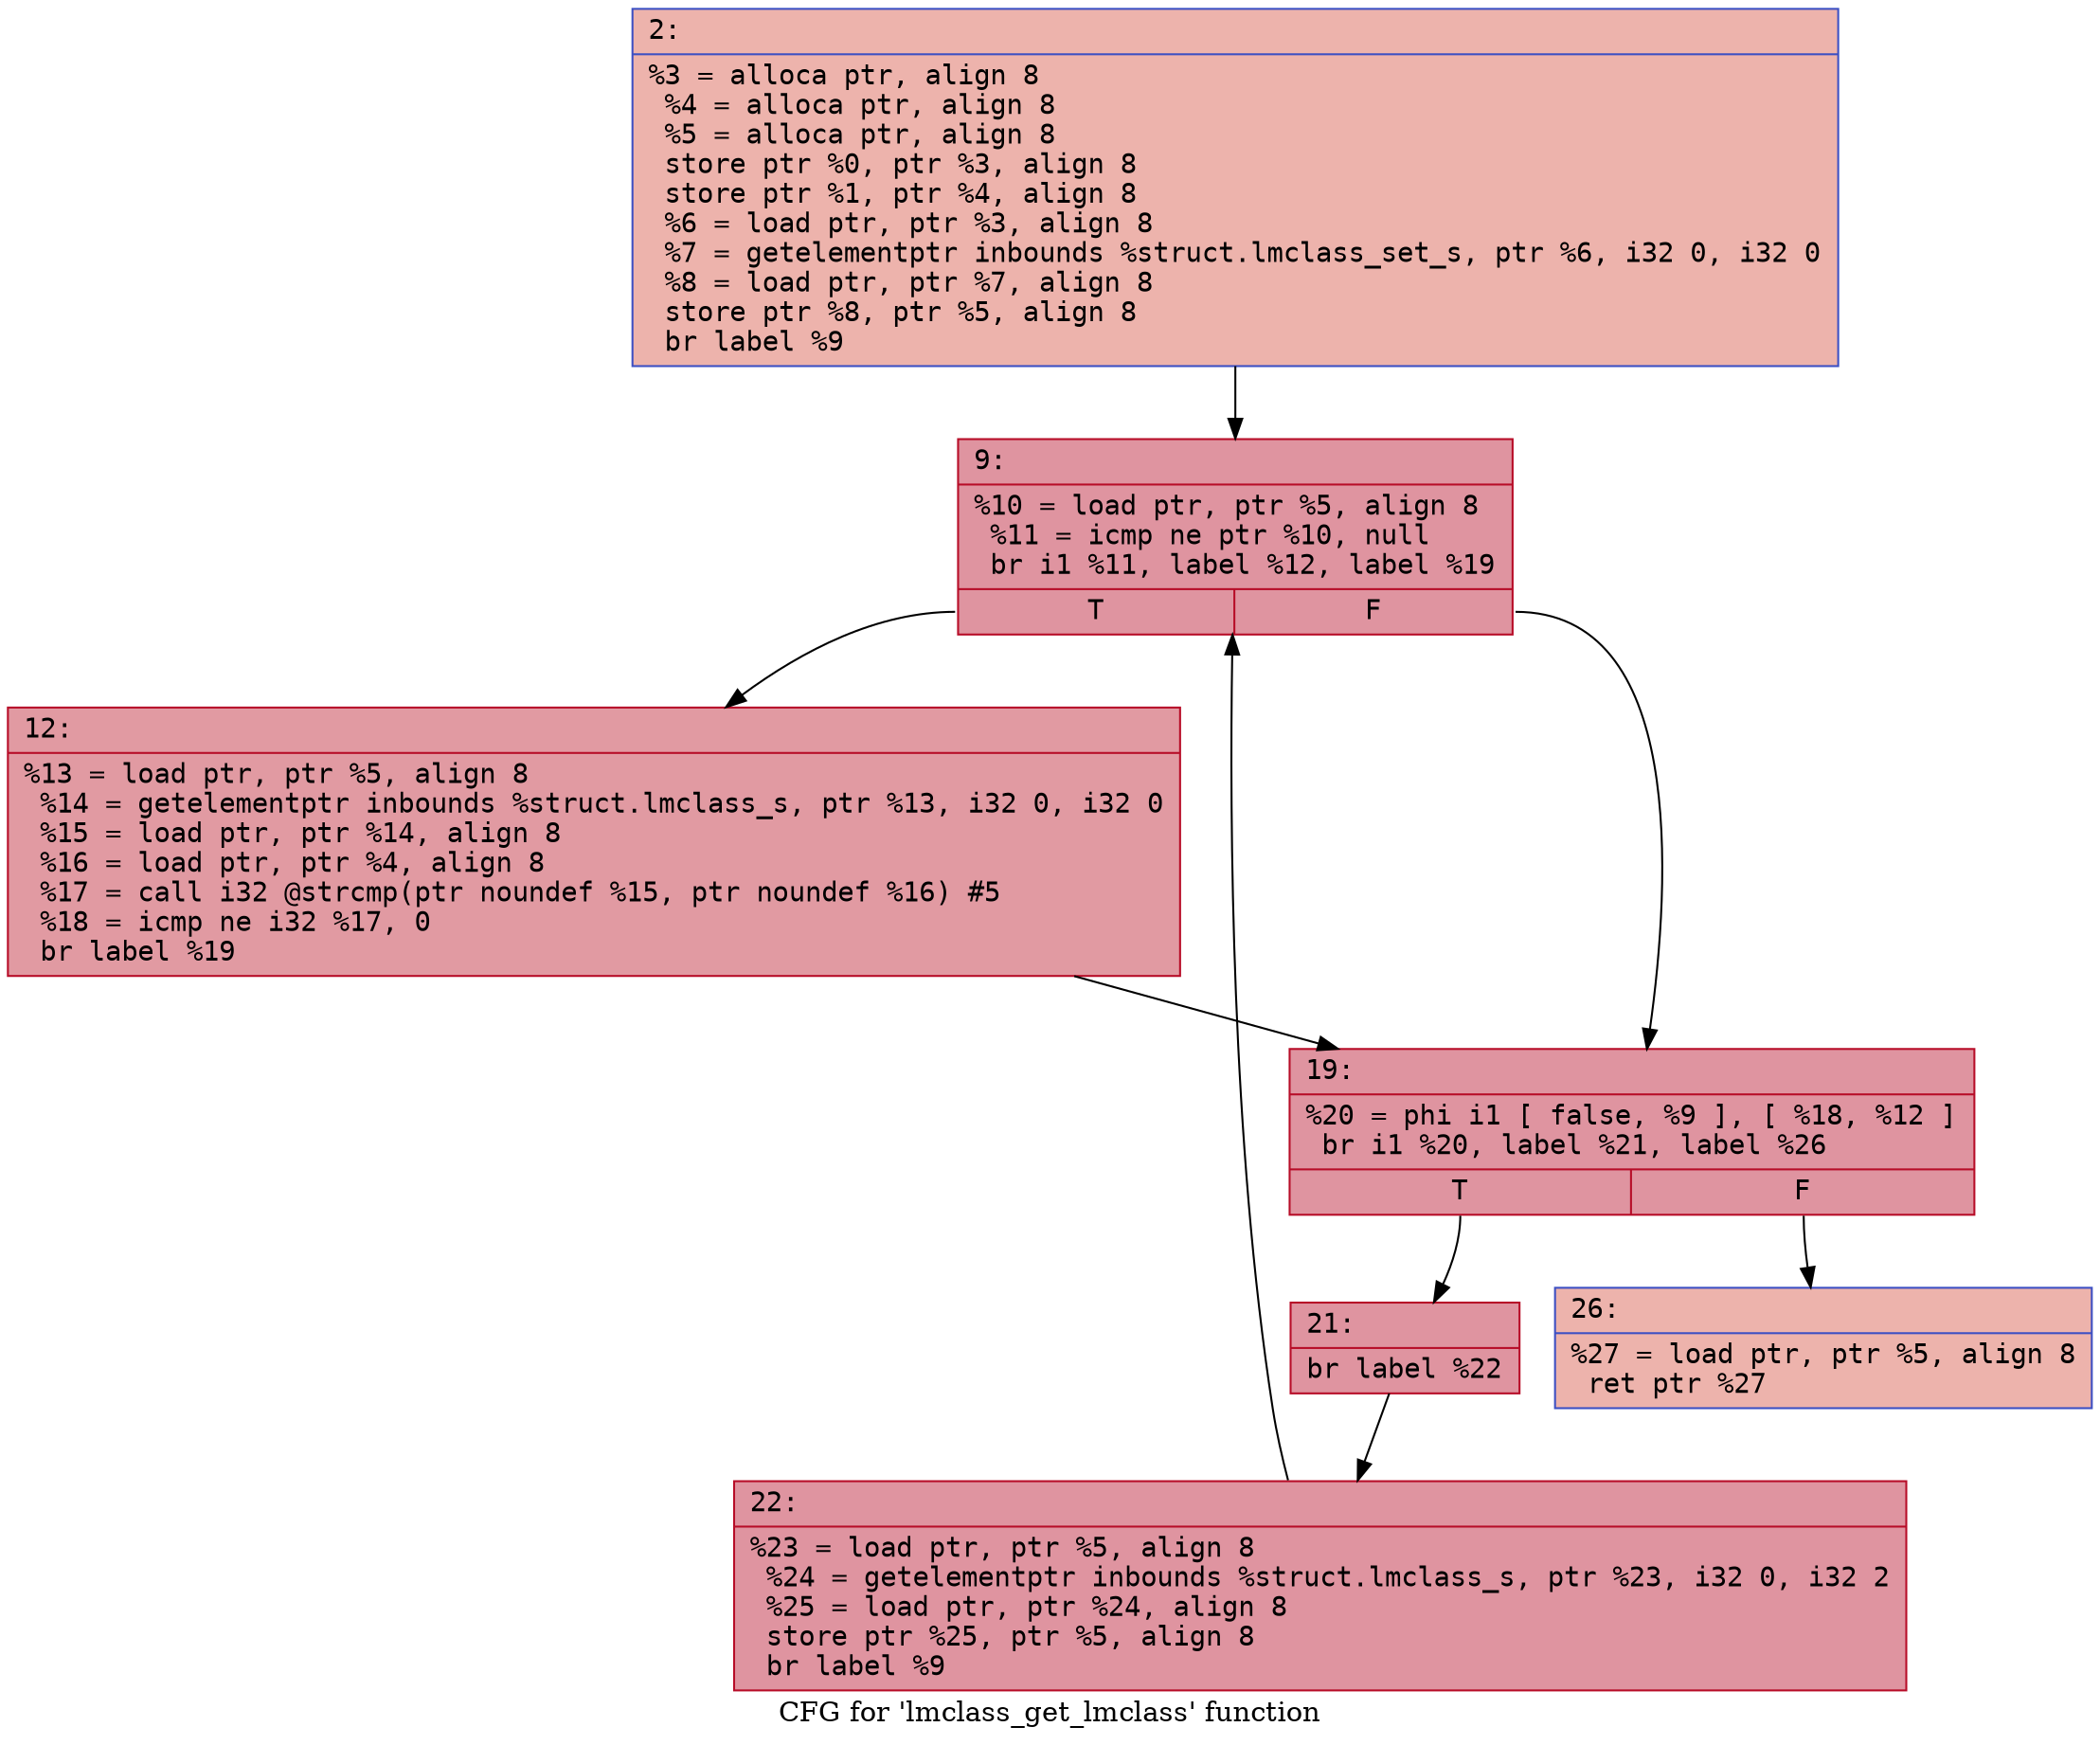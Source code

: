 digraph "CFG for 'lmclass_get_lmclass' function" {
	label="CFG for 'lmclass_get_lmclass' function";

	Node0x600000f796d0 [shape=record,color="#3d50c3ff", style=filled, fillcolor="#d6524470" fontname="Courier",label="{2:\l|  %3 = alloca ptr, align 8\l  %4 = alloca ptr, align 8\l  %5 = alloca ptr, align 8\l  store ptr %0, ptr %3, align 8\l  store ptr %1, ptr %4, align 8\l  %6 = load ptr, ptr %3, align 8\l  %7 = getelementptr inbounds %struct.lmclass_set_s, ptr %6, i32 0, i32 0\l  %8 = load ptr, ptr %7, align 8\l  store ptr %8, ptr %5, align 8\l  br label %9\l}"];
	Node0x600000f796d0 -> Node0x600000f79720[tooltip="2 -> 9\nProbability 100.00%" ];
	Node0x600000f79720 [shape=record,color="#b70d28ff", style=filled, fillcolor="#b70d2870" fontname="Courier",label="{9:\l|  %10 = load ptr, ptr %5, align 8\l  %11 = icmp ne ptr %10, null\l  br i1 %11, label %12, label %19\l|{<s0>T|<s1>F}}"];
	Node0x600000f79720:s0 -> Node0x600000f79770[tooltip="9 -> 12\nProbability 62.50%" ];
	Node0x600000f79720:s1 -> Node0x600000f797c0[tooltip="9 -> 19\nProbability 37.50%" ];
	Node0x600000f79770 [shape=record,color="#b70d28ff", style=filled, fillcolor="#bb1b2c70" fontname="Courier",label="{12:\l|  %13 = load ptr, ptr %5, align 8\l  %14 = getelementptr inbounds %struct.lmclass_s, ptr %13, i32 0, i32 0\l  %15 = load ptr, ptr %14, align 8\l  %16 = load ptr, ptr %4, align 8\l  %17 = call i32 @strcmp(ptr noundef %15, ptr noundef %16) #5\l  %18 = icmp ne i32 %17, 0\l  br label %19\l}"];
	Node0x600000f79770 -> Node0x600000f797c0[tooltip="12 -> 19\nProbability 100.00%" ];
	Node0x600000f797c0 [shape=record,color="#b70d28ff", style=filled, fillcolor="#b70d2870" fontname="Courier",label="{19:\l|  %20 = phi i1 [ false, %9 ], [ %18, %12 ]\l  br i1 %20, label %21, label %26\l|{<s0>T|<s1>F}}"];
	Node0x600000f797c0:s0 -> Node0x600000f79810[tooltip="19 -> 21\nProbability 96.88%" ];
	Node0x600000f797c0:s1 -> Node0x600000f798b0[tooltip="19 -> 26\nProbability 3.12%" ];
	Node0x600000f79810 [shape=record,color="#b70d28ff", style=filled, fillcolor="#b70d2870" fontname="Courier",label="{21:\l|  br label %22\l}"];
	Node0x600000f79810 -> Node0x600000f79860[tooltip="21 -> 22\nProbability 100.00%" ];
	Node0x600000f79860 [shape=record,color="#b70d28ff", style=filled, fillcolor="#b70d2870" fontname="Courier",label="{22:\l|  %23 = load ptr, ptr %5, align 8\l  %24 = getelementptr inbounds %struct.lmclass_s, ptr %23, i32 0, i32 2\l  %25 = load ptr, ptr %24, align 8\l  store ptr %25, ptr %5, align 8\l  br label %9\l}"];
	Node0x600000f79860 -> Node0x600000f79720[tooltip="22 -> 9\nProbability 100.00%" ];
	Node0x600000f798b0 [shape=record,color="#3d50c3ff", style=filled, fillcolor="#d6524470" fontname="Courier",label="{26:\l|  %27 = load ptr, ptr %5, align 8\l  ret ptr %27\l}"];
}
